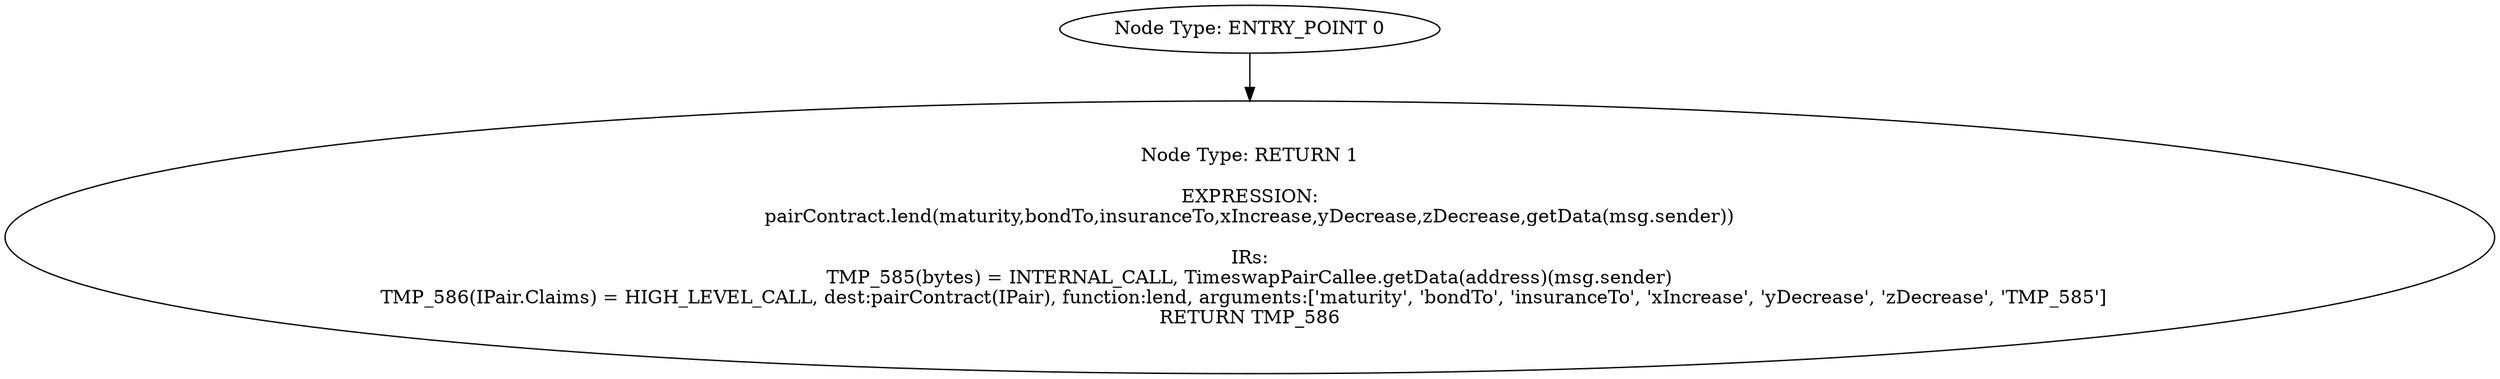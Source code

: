 digraph{
0[label="Node Type: ENTRY_POINT 0
"];
0->1;
1[label="Node Type: RETURN 1

EXPRESSION:
pairContract.lend(maturity,bondTo,insuranceTo,xIncrease,yDecrease,zDecrease,getData(msg.sender))

IRs:
TMP_585(bytes) = INTERNAL_CALL, TimeswapPairCallee.getData(address)(msg.sender)
TMP_586(IPair.Claims) = HIGH_LEVEL_CALL, dest:pairContract(IPair), function:lend, arguments:['maturity', 'bondTo', 'insuranceTo', 'xIncrease', 'yDecrease', 'zDecrease', 'TMP_585']  
RETURN TMP_586"];
}
